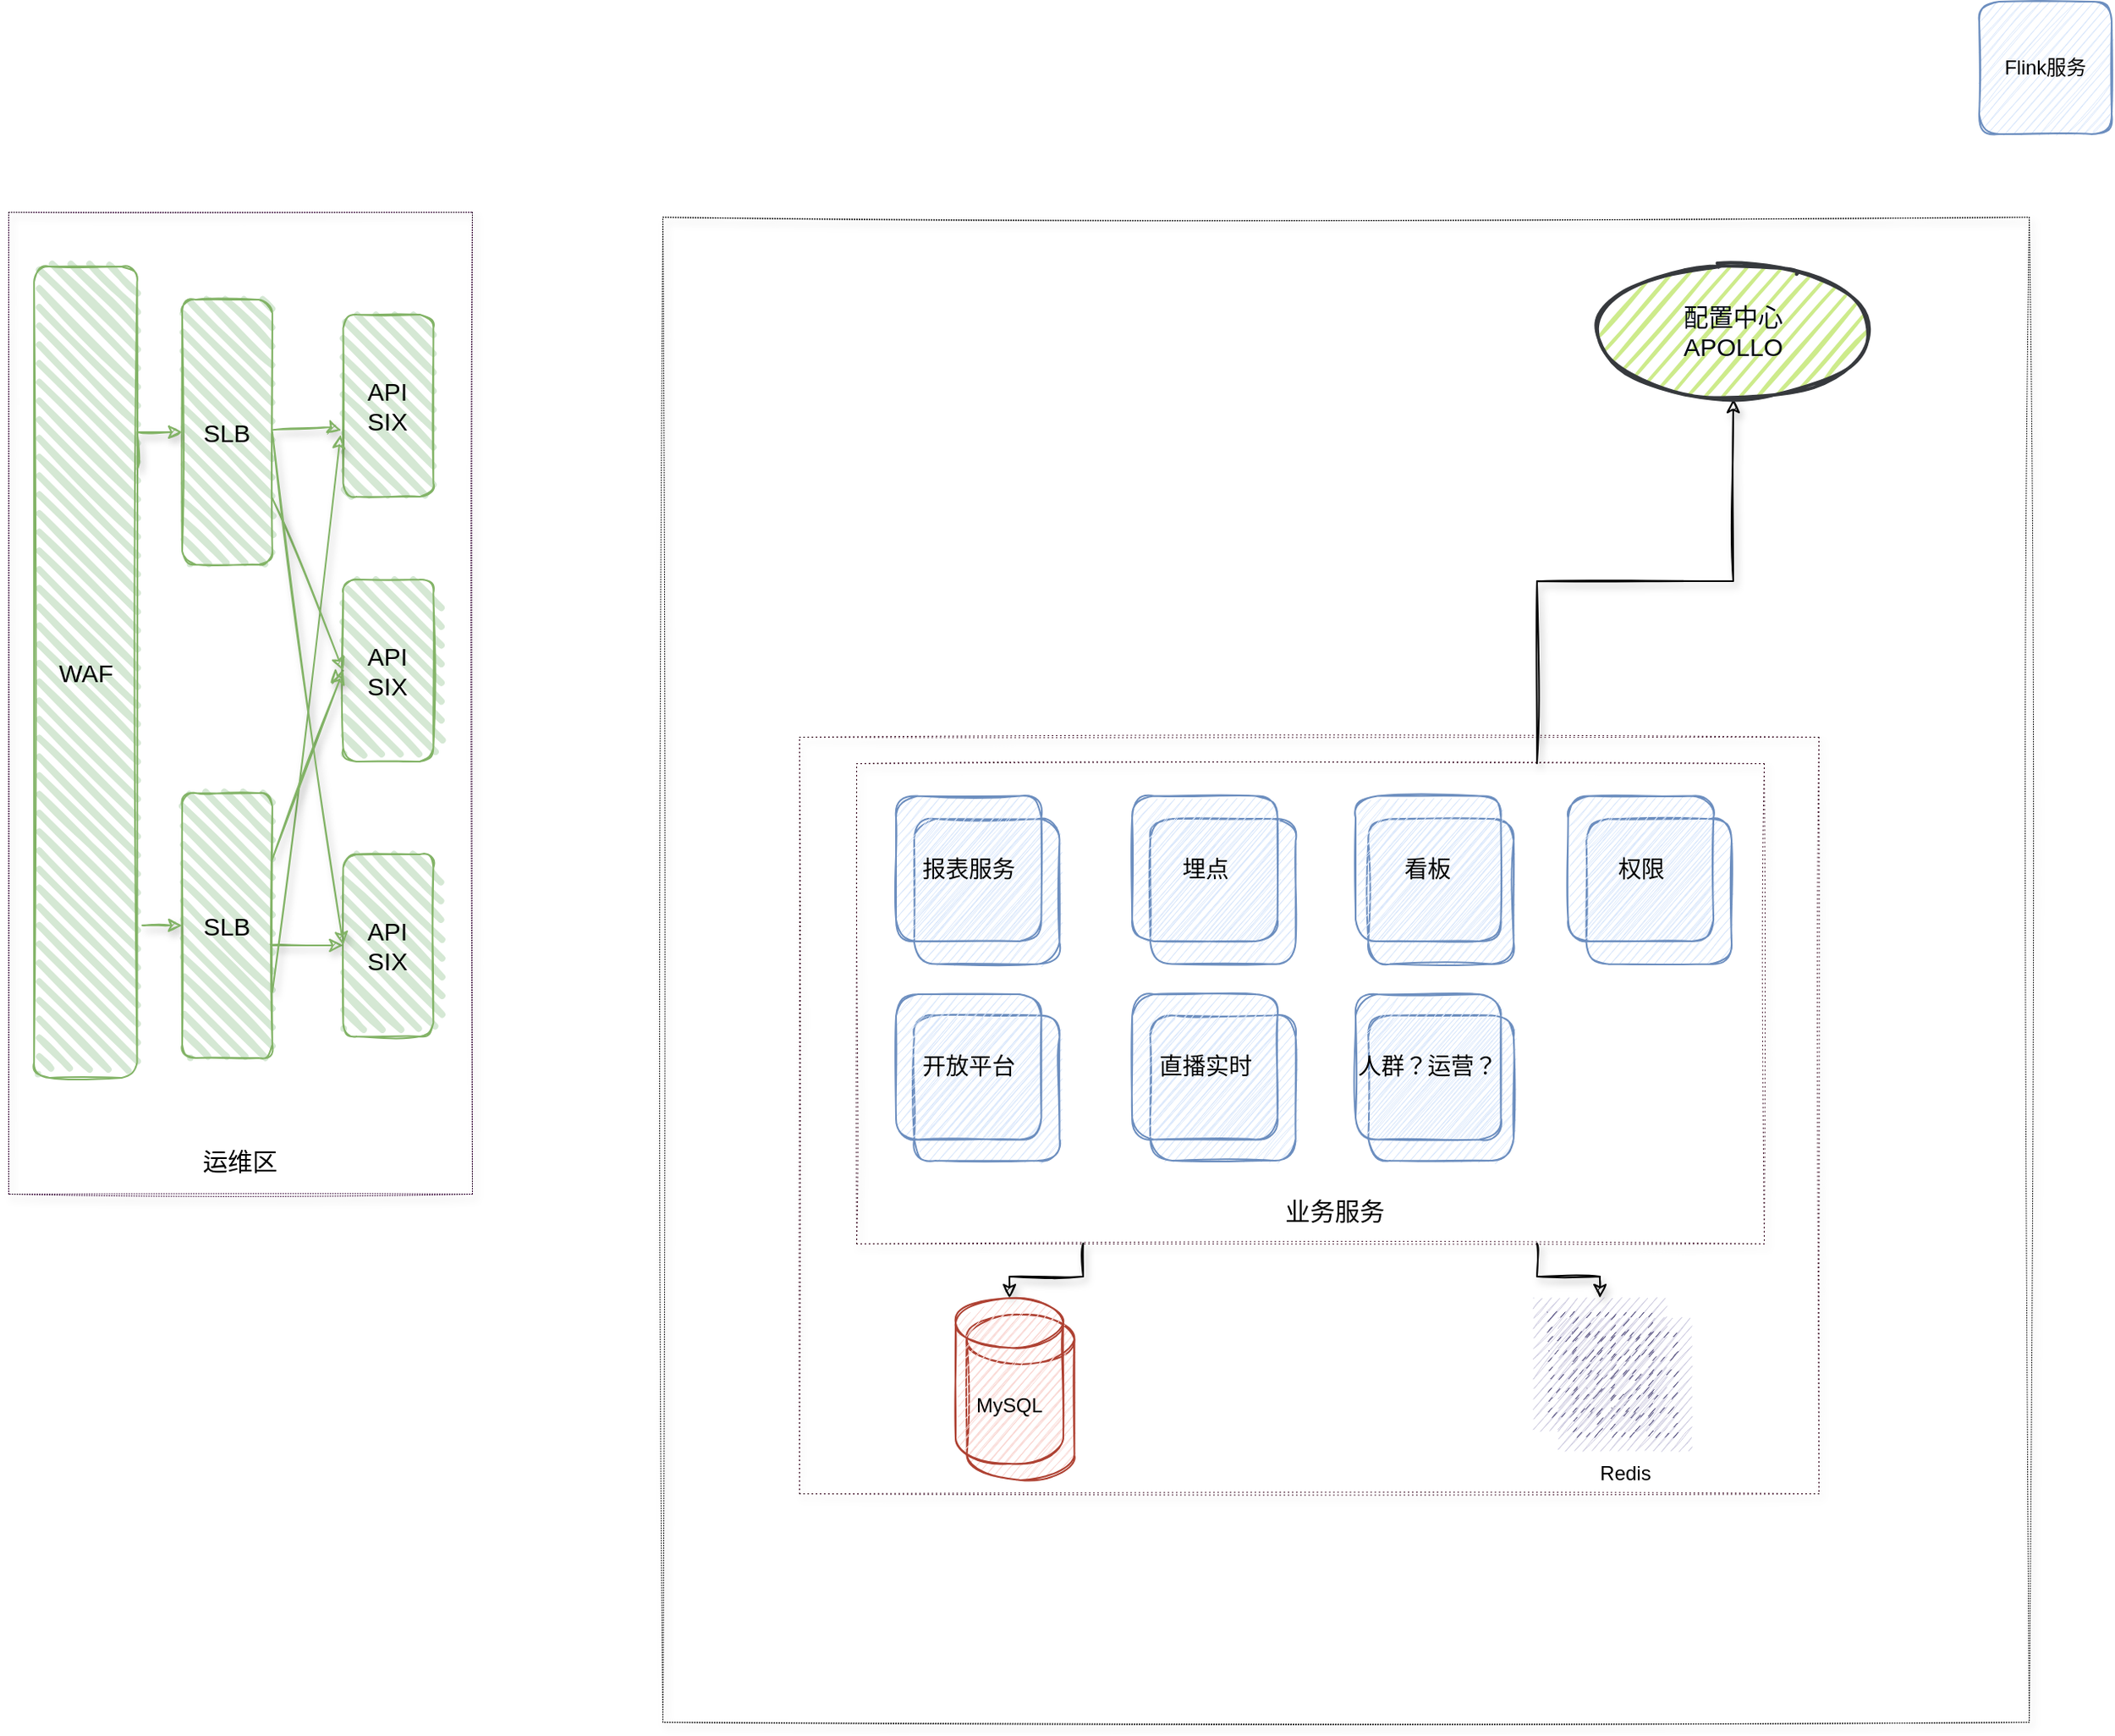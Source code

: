 <mxfile version="14.7.5" type="github">
  <diagram id="bKikSzmRIYnhMW0a-3qn" name="第 1 页">
    <mxGraphModel dx="2224" dy="1500" grid="0" gridSize="10" guides="1" tooltips="1" connect="1" arrows="1" fold="1" page="1" pageScale="1" pageWidth="2336" pageHeight="1654" background="#FFFFFF" math="0" shadow="0">
      <root>
        <mxCell id="0" />
        <mxCell id="1" parent="0" />
        <mxCell id="OzgvakwpHb-Y98bhcLFI-54" value="" style="rounded=0;whiteSpace=wrap;html=1;shadow=1;sketch=1;fontSize=15;strokeWidth=0.5;fillColor=none;dashed=1;dashPattern=1 2;glass=0;" vertex="1" parent="1">
          <mxGeometry x="435" y="160" width="825" height="909" as="geometry" />
        </mxCell>
        <mxCell id="OzgvakwpHb-Y98bhcLFI-62" value="" style="rounded=0;whiteSpace=wrap;html=1;shadow=1;sketch=1;fillColor=none;fontSize=14;dashed=1;perimeterSpacing=0;strokeColor=#33001A;strokeWidth=0.5;dashPattern=1 4;" vertex="1" parent="1">
          <mxGeometry x="517.5" y="474" width="615.5" height="457" as="geometry" />
        </mxCell>
        <mxCell id="OzgvakwpHb-Y98bhcLFI-69" value="" style="outlineConnect=0;strokeColor=#56517e;fillColor=#d0cee2;dashed=0;verticalLabelPosition=bottom;verticalAlign=top;align=center;html=1;fontSize=12;fontStyle=0;aspect=fixed;shape=mxgraph.aws4.resourceIcon;resIcon=mxgraph.aws4.instances_2;shadow=0;sketch=1;" vertex="1" parent="1">
          <mxGeometry x="961" y="813" width="80" height="80" as="geometry" />
        </mxCell>
        <mxCell id="OzgvakwpHb-Y98bhcLFI-58" style="edgeStyle=orthogonalEdgeStyle;rounded=0;sketch=1;orthogonalLoop=1;jettySize=auto;html=1;exitX=0.75;exitY=0;exitDx=0;exitDy=0;entryX=0.5;entryY=1;entryDx=0;entryDy=0;shadow=1;fontSize=15;" edge="1" parent="1" source="OzgvakwpHb-Y98bhcLFI-39" target="OzgvakwpHb-Y98bhcLFI-76">
          <mxGeometry relative="1" as="geometry">
            <mxPoint x="1056.192" y="284.565" as="targetPoint" />
          </mxGeometry>
        </mxCell>
        <mxCell id="OzgvakwpHb-Y98bhcLFI-74" style="edgeStyle=orthogonalEdgeStyle;rounded=0;sketch=1;orthogonalLoop=1;jettySize=auto;html=1;exitX=0.25;exitY=1;exitDx=0;exitDy=0;entryX=0.5;entryY=0;entryDx=0;entryDy=0;entryPerimeter=0;shadow=1;fontSize=15;strokeWidth=1;" edge="1" parent="1" source="OzgvakwpHb-Y98bhcLFI-39" target="OzgvakwpHb-Y98bhcLFI-72">
          <mxGeometry relative="1" as="geometry" />
        </mxCell>
        <mxCell id="OzgvakwpHb-Y98bhcLFI-75" style="edgeStyle=orthogonalEdgeStyle;rounded=0;sketch=1;orthogonalLoop=1;jettySize=auto;html=1;exitX=0.75;exitY=1;exitDx=0;exitDy=0;shadow=1;fontSize=15;strokeWidth=1;" edge="1" parent="1" source="OzgvakwpHb-Y98bhcLFI-39" target="OzgvakwpHb-Y98bhcLFI-69">
          <mxGeometry relative="1" as="geometry" />
        </mxCell>
        <mxCell id="OzgvakwpHb-Y98bhcLFI-39" value="" style="rounded=0;whiteSpace=wrap;html=1;shadow=1;sketch=1;fillColor=none;fontSize=14;dashed=1;perimeterSpacing=0;strokeColor=#33001A;strokeWidth=0.5;dashPattern=1 4;" vertex="1" parent="1">
          <mxGeometry x="552" y="490" width="548" height="290" as="geometry" />
        </mxCell>
        <mxCell id="OzgvakwpHb-Y98bhcLFI-43" value="" style="whiteSpace=wrap;html=1;aspect=fixed;rounded=1;shadow=0;glass=0;labelBackgroundColor=none;fillColor=#dae8fc;sketch=1;fontSize=14;strokeWidth=1;strokeColor=#6c8ebf;" vertex="1" parent="1">
          <mxGeometry x="861.163" y="642.258" width="87.742" height="87.742" as="geometry" />
        </mxCell>
        <mxCell id="fr_o3y-mR50qFRv6tMRz-52" value="人群？运营？" style="whiteSpace=wrap;html=1;aspect=fixed;rounded=1;shadow=0;glass=0;labelBackgroundColor=none;fillColor=#dae8fc;sketch=1;fontSize=14;strokeWidth=1;strokeColor=#6c8ebf;" parent="1" vertex="1">
          <mxGeometry x="853.486" y="629.491" width="87.742" height="87.742" as="geometry" />
        </mxCell>
        <mxCell id="OzgvakwpHb-Y98bhcLFI-42" value="" style="whiteSpace=wrap;html=1;aspect=fixed;rounded=1;shadow=0;glass=0;labelBackgroundColor=none;fillColor=#dae8fc;sketch=1;fontSize=14;strokeWidth=1;strokeColor=#6c8ebf;" vertex="1" parent="1">
          <mxGeometry x="729.55" y="642.258" width="87.742" height="87.742" as="geometry" />
        </mxCell>
        <mxCell id="OzgvakwpHb-Y98bhcLFI-33" value="" style="whiteSpace=wrap;html=1;aspect=fixed;rounded=1;shadow=0;glass=0;labelBackgroundColor=none;fillColor=#dae8fc;sketch=1;fontSize=14;strokeWidth=1;strokeColor=#6c8ebf;" vertex="1" parent="1">
          <mxGeometry x="586.97" y="523.573" width="87.742" height="87.742" as="geometry" />
        </mxCell>
        <mxCell id="OzgvakwpHb-Y98bhcLFI-36" value="" style="whiteSpace=wrap;html=1;aspect=fixed;rounded=1;shadow=0;glass=0;labelBackgroundColor=none;fillColor=#dae8fc;sketch=1;fontSize=14;strokeWidth=1;strokeColor=#6c8ebf;" vertex="1" parent="1">
          <mxGeometry x="861.163" y="523.573" width="87.742" height="87.742" as="geometry" />
        </mxCell>
        <mxCell id="OzgvakwpHb-Y98bhcLFI-35" value="" style="whiteSpace=wrap;html=1;aspect=fixed;rounded=1;shadow=0;glass=0;labelBackgroundColor=none;fillColor=#dae8fc;sketch=1;fontSize=14;strokeWidth=1;strokeColor=#6c8ebf;" vertex="1" parent="1">
          <mxGeometry x="729.55" y="523.573" width="87.742" height="87.742" as="geometry" />
        </mxCell>
        <mxCell id="OzgvakwpHb-Y98bhcLFI-37" value="" style="whiteSpace=wrap;html=1;aspect=fixed;rounded=1;shadow=0;glass=0;labelBackgroundColor=none;fillColor=#dae8fc;sketch=1;fontSize=14;strokeWidth=1;strokeColor=#6c8ebf;" vertex="1" parent="1">
          <mxGeometry x="992.776" y="523.573" width="87.742" height="87.742" as="geometry" />
        </mxCell>
        <mxCell id="fr_o3y-mR50qFRv6tMRz-47" value="Flink服务" style="whiteSpace=wrap;html=1;aspect=fixed;rounded=1;shadow=0;glass=0;labelBackgroundColor=none;strokeColor=#6c8ebf;fillColor=#dae8fc;sketch=1;" parent="1" vertex="1">
          <mxGeometry x="1230" y="30" width="80" height="80" as="geometry" />
        </mxCell>
        <mxCell id="fr_o3y-mR50qFRv6tMRz-45" value="报表服务" style="whiteSpace=wrap;html=1;aspect=fixed;rounded=1;shadow=0;glass=0;labelBackgroundColor=none;fillColor=#dae8fc;sketch=1;fontSize=14;strokeWidth=1;strokeColor=#6c8ebf;" parent="1" vertex="1">
          <mxGeometry x="576.002" y="509.748" width="87.742" height="87.742" as="geometry" />
        </mxCell>
        <mxCell id="fr_o3y-mR50qFRv6tMRz-50" value="看板" style="whiteSpace=wrap;html=1;aspect=fixed;rounded=1;shadow=0;glass=0;labelBackgroundColor=none;fillColor=#dae8fc;sketch=1;fontSize=14;strokeWidth=1;strokeColor=#6c8ebf;" parent="1" vertex="1">
          <mxGeometry x="853.486" y="509.748" width="87.742" height="87.742" as="geometry" />
        </mxCell>
        <mxCell id="fr_o3y-mR50qFRv6tMRz-51" value="埋点" style="whiteSpace=wrap;html=1;aspect=fixed;rounded=1;shadow=0;glass=0;labelBackgroundColor=none;fillColor=#dae8fc;sketch=1;fontSize=14;strokeWidth=1;strokeColor=#6c8ebf;" parent="1" vertex="1">
          <mxGeometry x="718.583" y="509.748" width="87.742" height="87.742" as="geometry" />
        </mxCell>
        <mxCell id="fr_o3y-mR50qFRv6tMRz-53" value="权限" style="whiteSpace=wrap;html=1;aspect=fixed;rounded=1;shadow=0;glass=0;labelBackgroundColor=none;fillColor=#dae8fc;sketch=1;fontSize=14;strokeWidth=1;strokeColor=#6c8ebf;" parent="1" vertex="1">
          <mxGeometry x="981.808" y="509.748" width="87.742" height="87.742" as="geometry" />
        </mxCell>
        <mxCell id="OzgvakwpHb-Y98bhcLFI-41" value="" style="whiteSpace=wrap;html=1;aspect=fixed;rounded=1;shadow=0;glass=0;labelBackgroundColor=none;fillColor=#dae8fc;sketch=1;fontSize=14;strokeWidth=1;strokeColor=#6c8ebf;" vertex="1" parent="1">
          <mxGeometry x="586.97" y="642.258" width="87.742" height="87.742" as="geometry" />
        </mxCell>
        <mxCell id="fr_o3y-mR50qFRv6tMRz-46" value="开放平台" style="whiteSpace=wrap;html=1;aspect=fixed;rounded=1;shadow=0;glass=0;labelBackgroundColor=none;fillColor=#dae8fc;sketch=1;fontSize=14;strokeWidth=1;strokeColor=#6c8ebf;" parent="1" vertex="1">
          <mxGeometry x="576.002" y="629.491" width="87.742" height="87.742" as="geometry" />
        </mxCell>
        <mxCell id="fr_o3y-mR50qFRv6tMRz-49" value="直播实时" style="whiteSpace=wrap;html=1;aspect=fixed;rounded=1;shadow=0;glass=0;labelBackgroundColor=none;fillColor=#dae8fc;sketch=1;fontSize=14;strokeWidth=1;strokeColor=#6c8ebf;" parent="1" vertex="1">
          <mxGeometry x="718.583" y="629.491" width="87.742" height="87.742" as="geometry" />
        </mxCell>
        <mxCell id="OzgvakwpHb-Y98bhcLFI-29" value="" style="rounded=0;whiteSpace=wrap;html=1;sketch=1;fillColor=none;shadow=1;strokeWidth=0.5;strokeColor=#330033;dashed=1;dashPattern=1 2;" vertex="1" parent="1">
          <mxGeometry x="40" y="157" width="280" height="593" as="geometry" />
        </mxCell>
        <mxCell id="OzgvakwpHb-Y98bhcLFI-9" value="&lt;font style=&quot;font-size: 15px;&quot;&gt;WAF&lt;/font&gt;" style="rounded=1;whiteSpace=wrap;html=1;strokeWidth=1;fillWeight=4;hachureGap=8;hachureAngle=45;sketch=1;fillStyle=hachure;fontStyle=0;fontSize=15;fillColor=#d5e8d4;strokeColor=#82b366;" vertex="1" parent="1">
          <mxGeometry x="55.556" y="190" width="62.222" height="490" as="geometry" />
        </mxCell>
        <mxCell id="OzgvakwpHb-Y98bhcLFI-11" value="&lt;span style=&quot;font-size: 15px;&quot;&gt;SLB&lt;/span&gt;" style="rounded=1;whiteSpace=wrap;html=1;strokeWidth=1;fillWeight=4;hachureGap=8;hachureAngle=45;sketch=1;fillStyle=hachure;fontStyle=0;fontSize=15;fillColor=#d5e8d4;strokeColor=#82b366;" vertex="1" parent="1">
          <mxGeometry x="145" y="210" width="54.444" height="160" as="geometry" />
        </mxCell>
        <mxCell id="OzgvakwpHb-Y98bhcLFI-26" style="edgeStyle=none;rounded=0;sketch=1;orthogonalLoop=1;jettySize=auto;html=1;exitX=1;exitY=0.25;exitDx=0;exitDy=0;entryX=0;entryY=0.5;entryDx=0;entryDy=0;shadow=1;fontStyle=0;fontSize=15;fillColor=#d5e8d4;strokeColor=#82b366;" edge="1" parent="1" source="OzgvakwpHb-Y98bhcLFI-9" target="OzgvakwpHb-Y98bhcLFI-11">
          <mxGeometry x="40" y="157" as="geometry">
            <Array as="points">
              <mxPoint x="117.778" y="290" />
            </Array>
          </mxGeometry>
        </mxCell>
        <mxCell id="OzgvakwpHb-Y98bhcLFI-19" style="rounded=0;sketch=1;orthogonalLoop=1;jettySize=auto;html=1;entryX=0;entryY=0.5;entryDx=0;entryDy=0;shadow=1;fontStyle=0;fontSize=15;fillColor=#d5e8d4;strokeColor=#82b366;" edge="1" parent="1" target="OzgvakwpHb-Y98bhcLFI-15">
          <mxGeometry x="40" y="157" as="geometry">
            <mxPoint x="195.556" y="600" as="sourcePoint" />
          </mxGeometry>
        </mxCell>
        <mxCell id="OzgvakwpHb-Y98bhcLFI-12" value="&lt;span style=&quot;font-size: 15px;&quot;&gt;SLB&lt;/span&gt;" style="rounded=1;whiteSpace=wrap;html=1;strokeWidth=1;fillWeight=4;hachureGap=8;hachureAngle=45;sketch=1;fillStyle=hachure;fontStyle=0;fontSize=15;fillColor=#d5e8d4;strokeColor=#82b366;" vertex="1" parent="1">
          <mxGeometry x="145" y="508" width="54.444" height="160" as="geometry" />
        </mxCell>
        <mxCell id="OzgvakwpHb-Y98bhcLFI-17" style="edgeStyle=orthogonalEdgeStyle;rounded=0;sketch=1;orthogonalLoop=1;jettySize=auto;html=1;exitX=1.05;exitY=0.812;exitDx=0;exitDy=0;exitPerimeter=0;shadow=1;fontStyle=0;fontSize=15;fillColor=#d5e8d4;strokeColor=#82b366;" edge="1" parent="1" source="OzgvakwpHb-Y98bhcLFI-9" target="OzgvakwpHb-Y98bhcLFI-12">
          <mxGeometry x="40" y="157" as="geometry" />
        </mxCell>
        <mxCell id="OzgvakwpHb-Y98bhcLFI-13" value="&lt;span style=&quot;font-size: 15px;&quot;&gt;API&lt;br style=&quot;font-size: 15px;&quot;&gt;SIX&lt;/span&gt;" style="rounded=1;whiteSpace=wrap;html=1;strokeWidth=1;fillWeight=4;hachureGap=8;hachureAngle=45;sketch=1;fillStyle=hachure;fontStyle=0;fontSize=15;fillColor=#d5e8d4;strokeColor=#82b366;" vertex="1" parent="1">
          <mxGeometry x="242.222" y="219" width="54.444" height="110" as="geometry" />
        </mxCell>
        <mxCell id="OzgvakwpHb-Y98bhcLFI-18" style="rounded=0;sketch=1;orthogonalLoop=1;jettySize=auto;html=1;entryX=-0.02;entryY=0.636;entryDx=0;entryDy=0;entryPerimeter=0;shadow=1;fontStyle=0;fontSize=15;fillColor=#d5e8d4;strokeColor=#82b366;" edge="1" parent="1" source="OzgvakwpHb-Y98bhcLFI-11" target="OzgvakwpHb-Y98bhcLFI-13">
          <mxGeometry x="40" y="157" as="geometry">
            <mxPoint x="250" y="330" as="sourcePoint" />
            <Array as="points">
              <mxPoint x="234.444" y="287" />
            </Array>
          </mxGeometry>
        </mxCell>
        <mxCell id="OzgvakwpHb-Y98bhcLFI-25" style="rounded=0;sketch=1;orthogonalLoop=1;jettySize=auto;html=1;exitX=1;exitY=0.75;exitDx=0;exitDy=0;entryX=-0.029;entryY=0.66;entryDx=0;entryDy=0;entryPerimeter=0;shadow=1;fontStyle=0;fontSize=15;fillColor=#d5e8d4;strokeColor=#82b366;" edge="1" parent="1" source="OzgvakwpHb-Y98bhcLFI-12" target="OzgvakwpHb-Y98bhcLFI-13">
          <mxGeometry x="40" y="157" as="geometry" />
        </mxCell>
        <mxCell id="OzgvakwpHb-Y98bhcLFI-22" style="rounded=0;sketch=1;orthogonalLoop=1;jettySize=auto;html=1;exitX=0;exitY=0.5;exitDx=0;exitDy=0;shadow=1;fontStyle=0;fontSize=15;strokeWidth=1;fillColor=#d5e8d4;strokeColor=#82b366;" edge="1" parent="1" source="OzgvakwpHb-Y98bhcLFI-14">
          <mxGeometry x="40" y="157" as="geometry">
            <mxPoint x="234.444" y="442" as="targetPoint" />
          </mxGeometry>
        </mxCell>
        <mxCell id="OzgvakwpHb-Y98bhcLFI-14" value="&lt;span style=&quot;font-size: 15px;&quot;&gt;API&lt;br style=&quot;font-size: 15px;&quot;&gt;SIX&lt;/span&gt;" style="rounded=1;whiteSpace=wrap;html=1;strokeWidth=1;fillWeight=4;hachureGap=8;hachureAngle=45;sketch=1;fillStyle=hachure;fontStyle=0;fontSize=15;fillColor=#d5e8d4;strokeColor=#82b366;" vertex="1" parent="1">
          <mxGeometry x="242.222" y="379" width="54.444" height="110" as="geometry" />
        </mxCell>
        <mxCell id="OzgvakwpHb-Y98bhcLFI-23" style="rounded=0;sketch=1;orthogonalLoop=1;jettySize=auto;html=1;exitX=1;exitY=0.75;exitDx=0;exitDy=0;entryX=0;entryY=0.5;entryDx=0;entryDy=0;shadow=1;fontStyle=0;fontSize=15;fillColor=#d5e8d4;strokeColor=#82b366;" edge="1" parent="1" source="OzgvakwpHb-Y98bhcLFI-11" target="OzgvakwpHb-Y98bhcLFI-14">
          <mxGeometry x="40" y="157" as="geometry" />
        </mxCell>
        <mxCell id="OzgvakwpHb-Y98bhcLFI-20" style="rounded=0;sketch=1;orthogonalLoop=1;jettySize=auto;html=1;exitX=1;exitY=0.25;exitDx=0;exitDy=0;entryX=0;entryY=0.5;entryDx=0;entryDy=0;shadow=1;fontStyle=0;fontSize=15;fillColor=#d5e8d4;strokeColor=#82b366;" edge="1" parent="1" source="OzgvakwpHb-Y98bhcLFI-12" target="OzgvakwpHb-Y98bhcLFI-14">
          <mxGeometry x="40" y="157" as="geometry" />
        </mxCell>
        <mxCell id="OzgvakwpHb-Y98bhcLFI-15" value="&lt;span style=&quot;font-size: 15px;&quot;&gt;API&lt;br style=&quot;font-size: 15px;&quot;&gt;SIX&lt;/span&gt;" style="rounded=1;whiteSpace=wrap;html=1;strokeWidth=1;fillWeight=4;hachureGap=8;hachureAngle=45;sketch=1;fillStyle=hachure;fontStyle=0;fontSize=15;fillColor=#d5e8d4;strokeColor=#82b366;" vertex="1" parent="1">
          <mxGeometry x="242.222" y="545" width="54.444" height="110" as="geometry" />
        </mxCell>
        <mxCell id="OzgvakwpHb-Y98bhcLFI-24" style="rounded=0;sketch=1;orthogonalLoop=1;jettySize=auto;html=1;exitX=1;exitY=0.5;exitDx=0;exitDy=0;entryX=0;entryY=0.5;entryDx=0;entryDy=0;shadow=1;fontStyle=0;fontSize=15;fillColor=#d5e8d4;strokeColor=#82b366;" edge="1" parent="1" source="OzgvakwpHb-Y98bhcLFI-11" target="OzgvakwpHb-Y98bhcLFI-15">
          <mxGeometry x="40" y="157" as="geometry" />
        </mxCell>
        <mxCell id="OzgvakwpHb-Y98bhcLFI-30" value="运维区" style="text;html=1;strokeColor=none;fillColor=none;align=center;verticalAlign=middle;whiteSpace=wrap;rounded=0;shadow=1;sketch=1;fontStyle=0;fontSize=15;" vertex="1" parent="1">
          <mxGeometry x="152.778" y="720" width="54.444" height="20" as="geometry" />
        </mxCell>
        <mxCell id="OzgvakwpHb-Y98bhcLFI-59" value="业务服务" style="text;html=1;fillColor=none;align=center;verticalAlign=middle;whiteSpace=wrap;rounded=0;shadow=0;sketch=0;fontSize=15;strokeWidth=1;" vertex="1" parent="1">
          <mxGeometry x="799" y="750" width="84" height="20" as="geometry" />
        </mxCell>
        <mxCell id="OzgvakwpHb-Y98bhcLFI-67" value="Redis" style="outlineConnect=0;strokeColor=#56517e;fillColor=#d0cee2;dashed=0;verticalLabelPosition=bottom;verticalAlign=top;align=center;html=1;fontSize=12;fontStyle=0;aspect=fixed;shape=mxgraph.aws4.resourceIcon;resIcon=mxgraph.aws4.instances_2;shadow=0;sketch=1;" vertex="1" parent="1">
          <mxGeometry x="976" y="825" width="80" height="80" as="geometry" />
        </mxCell>
        <mxCell id="OzgvakwpHb-Y98bhcLFI-73" value="" style="shape=cylinder3;whiteSpace=wrap;html=1;boundedLbl=1;backgroundOutline=1;size=15;shadow=0;sketch=1;fontSize=15;strokeColor=#ae4132;strokeWidth=1;fillColor=#fad9d5;" vertex="1" parent="1">
          <mxGeometry x="618.71" y="823" width="65" height="100" as="geometry" />
        </mxCell>
        <mxCell id="OzgvakwpHb-Y98bhcLFI-72" value="&lt;font style=&quot;font-size: 12px&quot;&gt;MySQL&lt;/font&gt;" style="shape=cylinder3;whiteSpace=wrap;html=1;boundedLbl=1;backgroundOutline=1;size=15;shadow=0;sketch=1;fontSize=15;strokeColor=#ae4132;strokeWidth=1;fillColor=#fad9d5;" vertex="1" parent="1">
          <mxGeometry x="612" y="813" width="65" height="100" as="geometry" />
        </mxCell>
        <mxCell id="OzgvakwpHb-Y98bhcLFI-76" value="&lt;font color=&quot;#030914&quot; style=&quot;font-size: 15px&quot;&gt;配置中心&lt;br&gt;APOLLO&lt;/font&gt;" style="ellipse;whiteSpace=wrap;html=1;strokeWidth=2;fillWeight=2;hachureGap=8;fillStyle=dots;sketch=1;shadow=0;fontSize=15;fillColor=#cdeb8b;strokeColor=#36393d;" vertex="1" parent="1">
          <mxGeometry x="995" y="188" width="173" height="82" as="geometry" />
        </mxCell>
      </root>
    </mxGraphModel>
  </diagram>
</mxfile>
